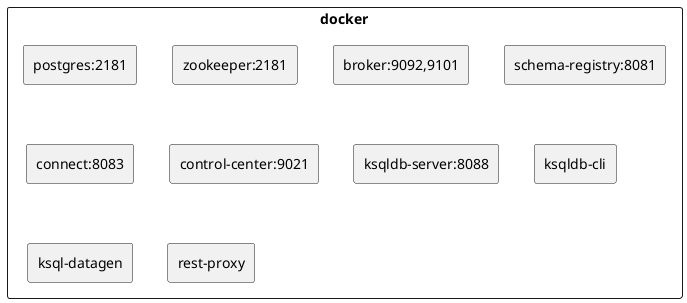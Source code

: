 @startuml

  rectangle docker {
    rectangle "postgres:2181"
    rectangle "zookeeper:2181"
    rectangle "broker:9092,9101"
    rectangle "schema-registry:8081"
    rectangle "connect:8083"
    rectangle "control-center:9021"
    rectangle "ksqldb-server:8088"
    rectangle "ksqldb-cli"
    rectangle "ksql-datagen"
    rectangle "rest-proxy"


  }

@enduml
